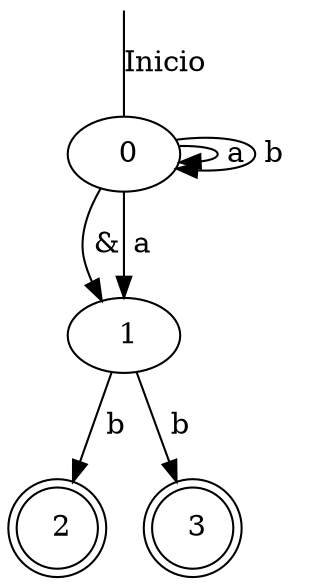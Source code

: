 digraph G {
  " 0" [shape=ellipse];
  " 0" [shape=ellipse];
  " 0" -> " 0" [label=" a"];
  " 0" [shape=ellipse];
  " 1" [shape=ellipse];
  " 0" -> " 1" [label=" &"];
  " 0" [shape=ellipse];
  " 1" [shape=ellipse];
  " 0" -> " 1" [label=" a"];
  " 0" [shape=ellipse];
  " 0" [shape=ellipse];
  " 0" -> " 0" [label=" b"];
  " 1" [shape=ellipse];
  " 2" [shape=ellipse];
  " 1" -> " 2" [label=" b"];
  " 2" [shape=ellipse];
  " 3" [shape=ellipse];
  " 1" -> " 3" [label=" b"];
  start [shape=none, label="", width=0, height=0];
  start -> " 0" [label="Inicio", dir=none];
  " 2" [shape=doublecircle];
  " 3" [shape=doublecircle];
}
